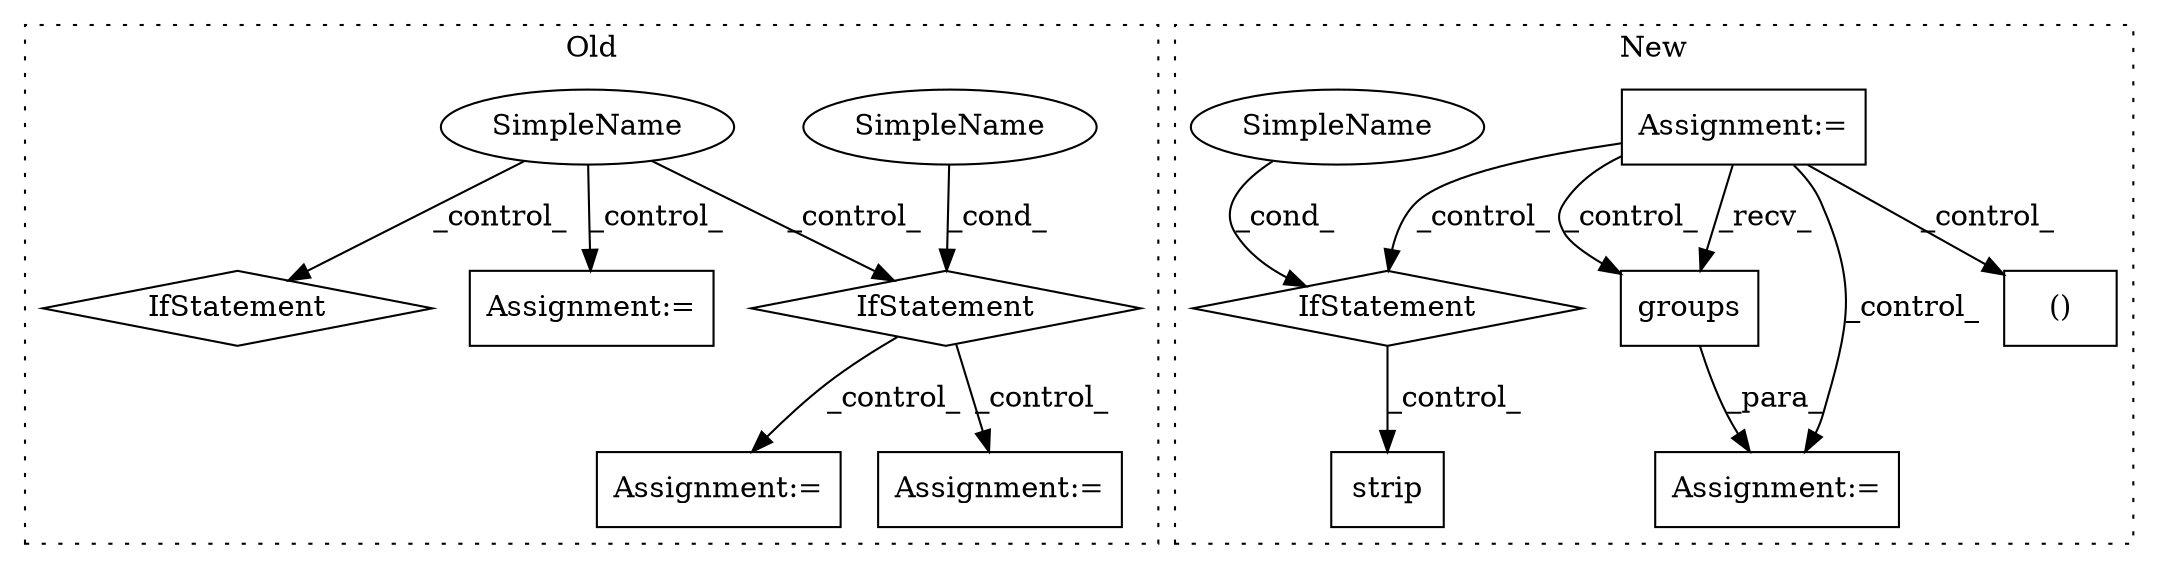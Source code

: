 digraph G {
subgraph cluster0 {
1 [label="IfStatement" a="25" s="14039,14059" l="4,2" shape="diamond"];
5 [label="Assignment:=" a="7" s="14123" l="1" shape="box"];
6 [label="SimpleName" a="42" s="" l="" shape="ellipse"];
11 [label="SimpleName" a="42" s="" l="" shape="ellipse"];
12 [label="IfStatement" a="25" s="14168,14184" l="4,2" shape="diamond"];
13 [label="Assignment:=" a="7" s="14079" l="1" shape="box"];
14 [label="Assignment:=" a="7" s="13965" l="11" shape="box"];
label = "Old";
style="dotted";
}
subgraph cluster1 {
2 [label="groups" a="32" s="14352" l="8" shape="box"];
3 [label="Assignment:=" a="7" s="14326" l="2" shape="box"];
4 [label="Assignment:=" a="7" s="14045" l="1" shape="box"];
7 [label="()" a="106" s="14289" l="37" shape="box"];
8 [label="strip" a="32" s="14406" l="7" shape="box"];
9 [label="IfStatement" a="25" s="14368,14384" l="4,2" shape="diamond"];
10 [label="SimpleName" a="42" s="" l="" shape="ellipse"];
label = "New";
style="dotted";
}
1 -> 13 [label="_control_"];
1 -> 5 [label="_control_"];
2 -> 3 [label="_para_"];
4 -> 3 [label="_control_"];
4 -> 7 [label="_control_"];
4 -> 2 [label="_control_"];
4 -> 9 [label="_control_"];
4 -> 2 [label="_recv_"];
6 -> 1 [label="_cond_"];
9 -> 8 [label="_control_"];
10 -> 9 [label="_cond_"];
11 -> 1 [label="_control_"];
11 -> 14 [label="_control_"];
11 -> 12 [label="_control_"];
}